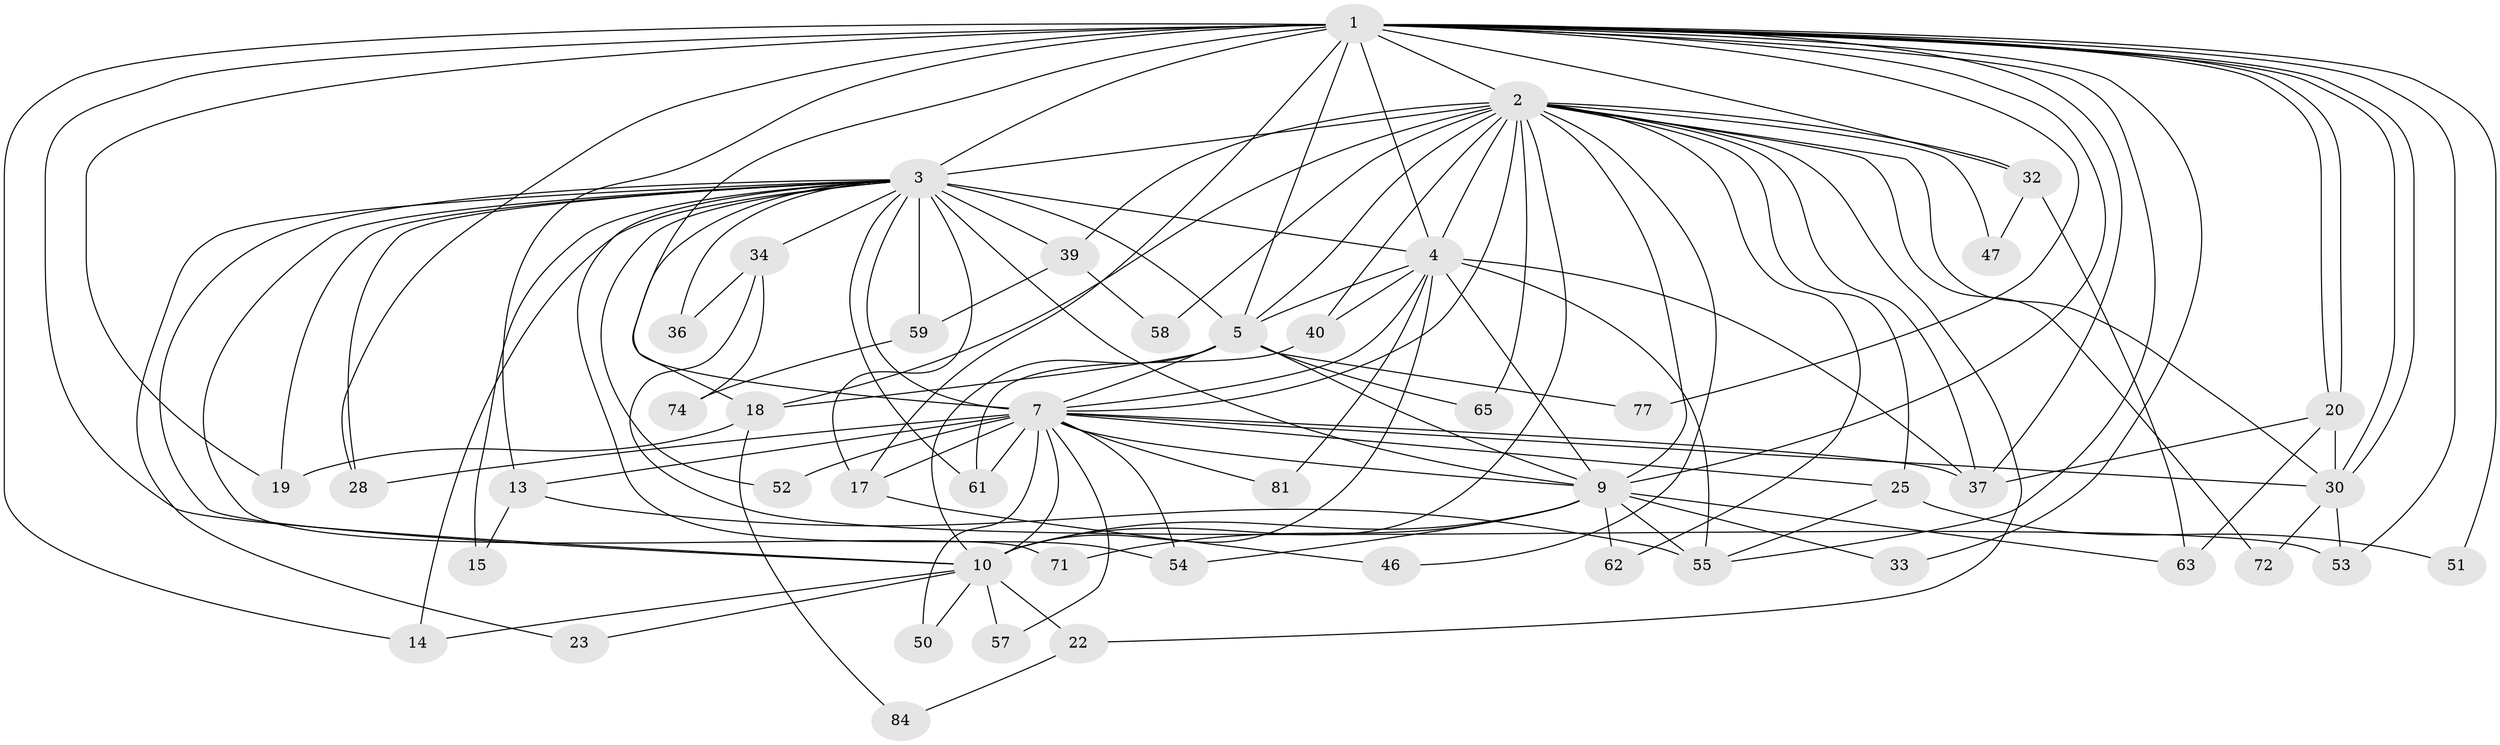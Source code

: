 // original degree distribution, {28: 0.010416666666666666, 26: 0.010416666666666666, 16: 0.020833333333333332, 17: 0.03125, 14: 0.020833333333333332, 27: 0.010416666666666666, 6: 0.041666666666666664, 4: 0.0625, 3: 0.1875, 2: 0.5416666666666666, 7: 0.010416666666666666, 5: 0.041666666666666664, 9: 0.010416666666666666}
// Generated by graph-tools (version 1.1) at 2025/17/03/04/25 18:17:38]
// undirected, 48 vertices, 125 edges
graph export_dot {
graph [start="1"]
  node [color=gray90,style=filled];
  1;
  2;
  3 [super="+26+8+6"];
  4;
  5;
  7 [super="+43+70+48+27"];
  9 [super="+87+24"];
  10 [super="+42+92"];
  13 [super="+93"];
  14 [super="+80"];
  15 [super="+73"];
  17;
  18;
  19 [super="+35"];
  20 [super="+79"];
  22;
  23;
  25 [super="+64"];
  28 [super="+44"];
  30 [super="+86+90"];
  32;
  33;
  34;
  36;
  37 [super="+45+76"];
  39;
  40 [super="+68"];
  46;
  47;
  50;
  51;
  52;
  53 [super="+67"];
  54 [super="+82"];
  55 [super="+56"];
  57;
  58;
  59;
  61 [super="+88"];
  62;
  63;
  65;
  71;
  72;
  74;
  77;
  81;
  84;
  1 -- 2;
  1 -- 3 [weight=4];
  1 -- 4;
  1 -- 5;
  1 -- 7 [weight=2];
  1 -- 9;
  1 -- 10 [weight=2];
  1 -- 13;
  1 -- 17;
  1 -- 19;
  1 -- 20;
  1 -- 20;
  1 -- 28;
  1 -- 30;
  1 -- 30;
  1 -- 32;
  1 -- 33;
  1 -- 51;
  1 -- 55;
  1 -- 77;
  1 -- 37;
  1 -- 14;
  1 -- 53;
  2 -- 3 [weight=5];
  2 -- 4;
  2 -- 5;
  2 -- 7;
  2 -- 9;
  2 -- 10 [weight=2];
  2 -- 18;
  2 -- 22;
  2 -- 25;
  2 -- 32;
  2 -- 39;
  2 -- 40;
  2 -- 46;
  2 -- 47;
  2 -- 58;
  2 -- 62;
  2 -- 65;
  2 -- 72;
  2 -- 30;
  2 -- 37;
  3 -- 4 [weight=5];
  3 -- 5 [weight=5];
  3 -- 7 [weight=6];
  3 -- 9 [weight=4];
  3 -- 10 [weight=3];
  3 -- 14;
  3 -- 17;
  3 -- 34 [weight=2];
  3 -- 61 [weight=2];
  3 -- 36;
  3 -- 39;
  3 -- 18 [weight=2];
  3 -- 71;
  3 -- 15 [weight=2];
  3 -- 19;
  3 -- 23;
  3 -- 28;
  3 -- 52;
  3 -- 54;
  3 -- 59;
  4 -- 5;
  4 -- 7 [weight=2];
  4 -- 9;
  4 -- 10;
  4 -- 37 [weight=2];
  4 -- 40;
  4 -- 81;
  4 -- 55;
  5 -- 7;
  5 -- 9;
  5 -- 10;
  5 -- 18;
  5 -- 65;
  5 -- 77;
  7 -- 9 [weight=2];
  7 -- 10;
  7 -- 13;
  7 -- 25;
  7 -- 28;
  7 -- 37 [weight=2];
  7 -- 50;
  7 -- 52;
  7 -- 54;
  7 -- 57;
  7 -- 81;
  7 -- 17;
  7 -- 61;
  7 -- 30;
  9 -- 10;
  9 -- 33;
  9 -- 55;
  9 -- 62;
  9 -- 63;
  9 -- 71;
  9 -- 54;
  10 -- 14;
  10 -- 22;
  10 -- 23;
  10 -- 50;
  10 -- 57;
  13 -- 15;
  13 -- 55;
  17 -- 46;
  18 -- 84;
  18 -- 19;
  20 -- 37;
  20 -- 30;
  20 -- 63;
  22 -- 84;
  25 -- 51;
  25 -- 55;
  30 -- 53;
  30 -- 72;
  32 -- 47;
  32 -- 63;
  34 -- 36;
  34 -- 53;
  34 -- 74;
  39 -- 58;
  39 -- 59;
  40 -- 61 [weight=2];
  59 -- 74;
}
